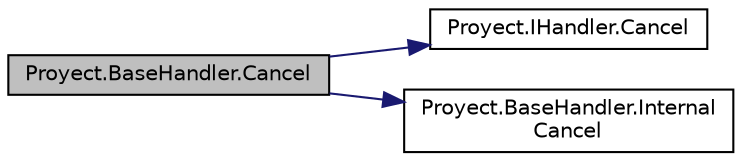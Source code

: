 digraph "Proyect.BaseHandler.Cancel"
{
 // INTERACTIVE_SVG=YES
 // LATEX_PDF_SIZE
  edge [fontname="Helvetica",fontsize="10",labelfontname="Helvetica",labelfontsize="10"];
  node [fontname="Helvetica",fontsize="10",shape=record];
  rankdir="LR";
  Node1 [label="Proyect.BaseHandler.Cancel",height=0.2,width=0.4,color="black", fillcolor="grey75", style="filled", fontcolor="black",tooltip="Retorna este \"handler\" al estado inicial. En los \"handler\" sin estado no hace nada...."];
  Node1 -> Node2 [color="midnightblue",fontsize="10",style="solid",fontname="Helvetica"];
  Node2 [label="Proyect.IHandler.Cancel",height=0.2,width=0.4,color="black", fillcolor="white", style="filled",URL="$interfaceProyect_1_1IHandler.html#ae2e41f069e13771d9752f5e7bec5803d",tooltip="Retorna este \"handler\" al estado inicial y cancela el próximo \"handler\" si existe...."];
  Node1 -> Node3 [color="midnightblue",fontsize="10",style="solid",fontname="Helvetica"];
  Node3 [label="Proyect.BaseHandler.Internal\lCancel",height=0.2,width=0.4,color="black", fillcolor="white", style="filled",URL="$classProyect_1_1BaseHandler.html#a827dc5d0baa2847f2dceddcd46ac12d6",tooltip="Este método puede ser sobreescrito en las clases sucesores que procesan varios mensajes cambiando de ..."];
}
